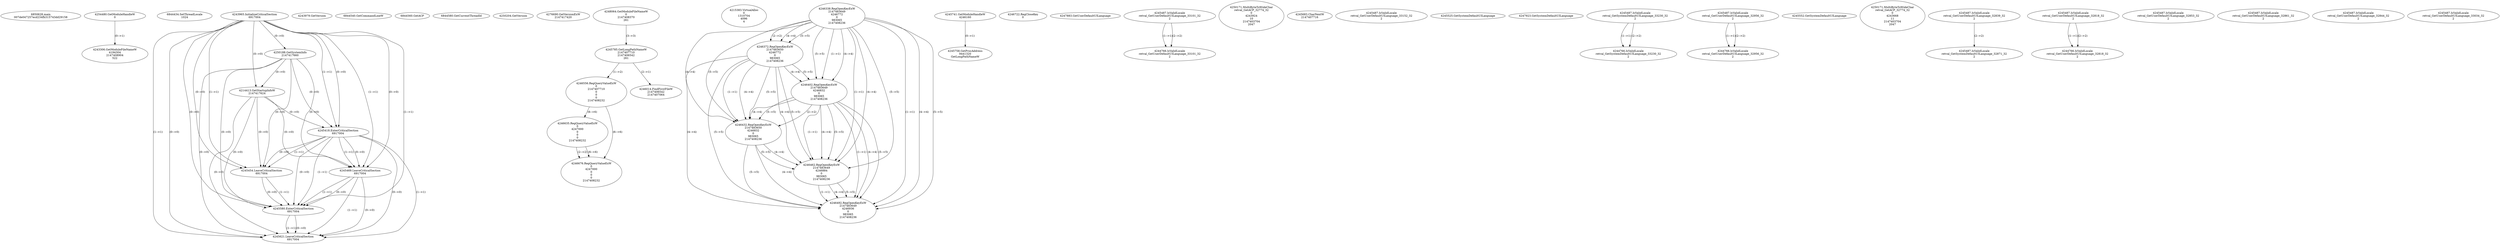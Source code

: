 // Global SCDG with merge call
digraph {
	0 [label="6850628.main
007de047257ecd234fb315743dd29158"]
	1 [label="4254480.GetModuleHandleW
0"]
	2 [label="6844434.SetThreadLocale
1024"]
	3 [label="4243965.InitializeCriticalSection
6917004"]
	4 [label="4243979.GetVersion
"]
	5 [label="4250188.GetSystemInfo
2147417660"]
	3 -> 5 [label="(0-->0)"]
	6 [label="6844540.GetCommandLineW
"]
	7 [label="4214413.GetStartupInfoW
2147417624"]
	3 -> 7 [label="(0-->0)"]
	5 -> 7 [label="(0-->0)"]
	8 [label="6844560.GetACP
"]
	9 [label="6844580.GetCurrentThreadId
"]
	10 [label="4250204.GetVersion
"]
	11 [label="4276690.GetVersionExW
2147417420"]
	12 [label="4243306.GetModuleFileNameW
4194304
2147408904
522"]
	1 -> 12 [label="(0-->1)"]
	13 [label="4248064.GetModuleFileNameW
0
2147408370
261"]
	14 [label="4215383.VirtualAlloc
0
1310704
4096
4"]
	15 [label="4246338.RegOpenKeyExW
2147483649
4246772
0
983065
2147408236"]
	16 [label="4246372.RegOpenKeyExW
2147483650
4246772
0
983065
2147408236"]
	15 -> 16 [label="(2-->2)"]
	15 -> 16 [label="(4-->4)"]
	15 -> 16 [label="(5-->5)"]
	17 [label="4246402.RegOpenKeyExW
2147483649
4246832
0
983065
2147408236"]
	15 -> 17 [label="(1-->1)"]
	15 -> 17 [label="(4-->4)"]
	16 -> 17 [label="(4-->4)"]
	15 -> 17 [label="(5-->5)"]
	16 -> 17 [label="(5-->5)"]
	18 [label="4245741.GetModuleHandleW
4246160"]
	19 [label="4245758.GetProcAddress
9441320
GetLongPathNameW"]
	18 -> 19 [label="(0-->1)"]
	20 [label="4245785.GetLongPathNameW
2147407710
2147406542
261"]
	13 -> 20 [label="(3-->3)"]
	21 [label="4246556.RegQueryValueExW
0
2147407710
0
0
0
2147408232"]
	20 -> 21 [label="(1-->2)"]
	22 [label="4246635.RegQueryValueExW
0
4247000
0
0
0
2147408232"]
	21 -> 22 [label="(6-->6)"]
	23 [label="4246722.RegCloseKey
0"]
	24 [label="4247883.GetUserDefaultUILanguage
"]
	25 [label="4245418.EnterCriticalSection
6917004"]
	3 -> 25 [label="(1-->1)"]
	3 -> 25 [label="(0-->0)"]
	5 -> 25 [label="(0-->0)"]
	7 -> 25 [label="(0-->0)"]
	26 [label="4245469.LeaveCriticalSection
6917004"]
	3 -> 26 [label="(1-->1)"]
	25 -> 26 [label="(1-->1)"]
	3 -> 26 [label="(0-->0)"]
	5 -> 26 [label="(0-->0)"]
	7 -> 26 [label="(0-->0)"]
	25 -> 26 [label="(0-->0)"]
	27 [label="4245487.IsValidLocale
retval_GetUserDefaultUILanguage_33101_32
2"]
	28 [label="4250171.MultiByteToWideChar
retval_GetACP_32774_32
0
4243924
10
2147403704
2047"]
	29 [label="4245683.CharNextW
2147407716"]
	30 [label="4246014.FindFirstFileW
2147406542
2147407064"]
	20 -> 30 [label="(2-->1)"]
	31 [label="4246676.RegQueryValueExW
0
4247000
0
0
0
2147408232"]
	22 -> 31 [label="(2-->2)"]
	21 -> 31 [label="(6-->6)"]
	22 -> 31 [label="(6-->6)"]
	32 [label="4245487.IsValidLocale
retval_GetUserDefaultUILanguage_33152_32
2"]
	33 [label="4244766.IsValidLocale
retval_GetUserDefaultUILanguage_33101_32
2"]
	27 -> 33 [label="(1-->1)"]
	27 -> 33 [label="(2-->2)"]
	34 [label="4245525.GetSystemDefaultUILanguage
"]
	35 [label="4246432.RegOpenKeyExW
2147483650
4246832
0
983065
2147408236"]
	16 -> 35 [label="(1-->1)"]
	17 -> 35 [label="(2-->2)"]
	15 -> 35 [label="(4-->4)"]
	16 -> 35 [label="(4-->4)"]
	17 -> 35 [label="(4-->4)"]
	15 -> 35 [label="(5-->5)"]
	16 -> 35 [label="(5-->5)"]
	17 -> 35 [label="(5-->5)"]
	36 [label="4246462.RegOpenKeyExW
2147483649
4246884
0
983065
2147408236"]
	15 -> 36 [label="(1-->1)"]
	17 -> 36 [label="(1-->1)"]
	15 -> 36 [label="(4-->4)"]
	16 -> 36 [label="(4-->4)"]
	17 -> 36 [label="(4-->4)"]
	35 -> 36 [label="(4-->4)"]
	15 -> 36 [label="(5-->5)"]
	16 -> 36 [label="(5-->5)"]
	17 -> 36 [label="(5-->5)"]
	35 -> 36 [label="(5-->5)"]
	37 [label="4246492.RegOpenKeyExW
2147483649
4246936
0
983065
2147408236"]
	15 -> 37 [label="(1-->1)"]
	17 -> 37 [label="(1-->1)"]
	36 -> 37 [label="(1-->1)"]
	15 -> 37 [label="(4-->4)"]
	16 -> 37 [label="(4-->4)"]
	17 -> 37 [label="(4-->4)"]
	35 -> 37 [label="(4-->4)"]
	36 -> 37 [label="(4-->4)"]
	15 -> 37 [label="(5-->5)"]
	16 -> 37 [label="(5-->5)"]
	17 -> 37 [label="(5-->5)"]
	35 -> 37 [label="(5-->5)"]
	36 -> 37 [label="(5-->5)"]
	38 [label="4245454.LeaveCriticalSection
6917004"]
	3 -> 38 [label="(1-->1)"]
	25 -> 38 [label="(1-->1)"]
	3 -> 38 [label="(0-->0)"]
	5 -> 38 [label="(0-->0)"]
	7 -> 38 [label="(0-->0)"]
	25 -> 38 [label="(0-->0)"]
	39 [label="4247923.GetSystemDefaultUILanguage
"]
	40 [label="4245487.IsValidLocale
retval_GetSystemDefaultUILanguage_33230_32
2"]
	41 [label="4244766.IsValidLocale
retval_GetSystemDefaultUILanguage_33230_32
2"]
	40 -> 41 [label="(1-->1)"]
	40 -> 41 [label="(2-->2)"]
	42 [label="4245580.EnterCriticalSection
6917004"]
	3 -> 42 [label="(1-->1)"]
	25 -> 42 [label="(1-->1)"]
	26 -> 42 [label="(1-->1)"]
	38 -> 42 [label="(1-->1)"]
	3 -> 42 [label="(0-->0)"]
	5 -> 42 [label="(0-->0)"]
	7 -> 42 [label="(0-->0)"]
	25 -> 42 [label="(0-->0)"]
	26 -> 42 [label="(0-->0)"]
	38 -> 42 [label="(0-->0)"]
	43 [label="4245487.IsValidLocale
retval_GetUserDefaultUILanguage_32956_32
2"]
	44 [label="4244766.IsValidLocale
retval_GetUserDefaultUILanguage_32956_32
2"]
	43 -> 44 [label="(1-->1)"]
	43 -> 44 [label="(2-->2)"]
	45 [label="4245552.GetSystemDefaultUILanguage
"]
	46 [label="4250171.MultiByteToWideChar
retval_GetACP_32774_32
0
4243668
11
2147403704
2047"]
	47 [label="4245487.IsValidLocale
retval_GetUserDefaultUILanguage_32839_32
2"]
	48 [label="4245487.IsValidLocale
retval_GetUserDefaultUILanguage_32818_32
2"]
	49 [label="4245487.IsValidLocale
retval_GetUserDefaultUILanguage_32853_32
2"]
	50 [label="4245621.LeaveCriticalSection
6917004"]
	3 -> 50 [label="(1-->1)"]
	25 -> 50 [label="(1-->1)"]
	26 -> 50 [label="(1-->1)"]
	42 -> 50 [label="(1-->1)"]
	3 -> 50 [label="(0-->0)"]
	5 -> 50 [label="(0-->0)"]
	7 -> 50 [label="(0-->0)"]
	25 -> 50 [label="(0-->0)"]
	26 -> 50 [label="(0-->0)"]
	42 -> 50 [label="(0-->0)"]
	51 [label="4245487.IsValidLocale
retval_GetSystemDefaultUILanguage_32871_32
2"]
	47 -> 51 [label="(2-->2)"]
	52 [label="4245487.IsValidLocale
retval_GetUserDefaultUILanguage_32861_32
2"]
	53 [label="4244766.IsValidLocale
retval_GetUserDefaultUILanguage_32818_32
2"]
	48 -> 53 [label="(1-->1)"]
	48 -> 53 [label="(2-->2)"]
	54 [label="4245487.IsValidLocale
retval_GetUserDefaultUILanguage_32844_32
2"]
	55 [label="4245487.IsValidLocale
retval_GetUserDefaultUILanguage_33034_32
2"]
}
